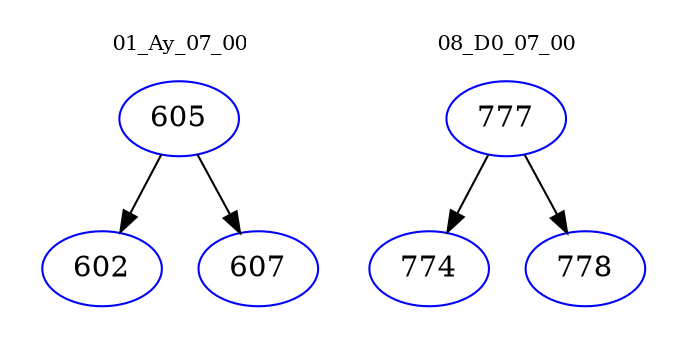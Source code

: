 digraph{
subgraph cluster_0 {
color = white
label = "01_Ay_07_00";
fontsize=10;
T0_605 [label="605", color="blue"]
T0_605 -> T0_602 [color="black"]
T0_602 [label="602", color="blue"]
T0_605 -> T0_607 [color="black"]
T0_607 [label="607", color="blue"]
}
subgraph cluster_1 {
color = white
label = "08_D0_07_00";
fontsize=10;
T1_777 [label="777", color="blue"]
T1_777 -> T1_774 [color="black"]
T1_774 [label="774", color="blue"]
T1_777 -> T1_778 [color="black"]
T1_778 [label="778", color="blue"]
}
}
